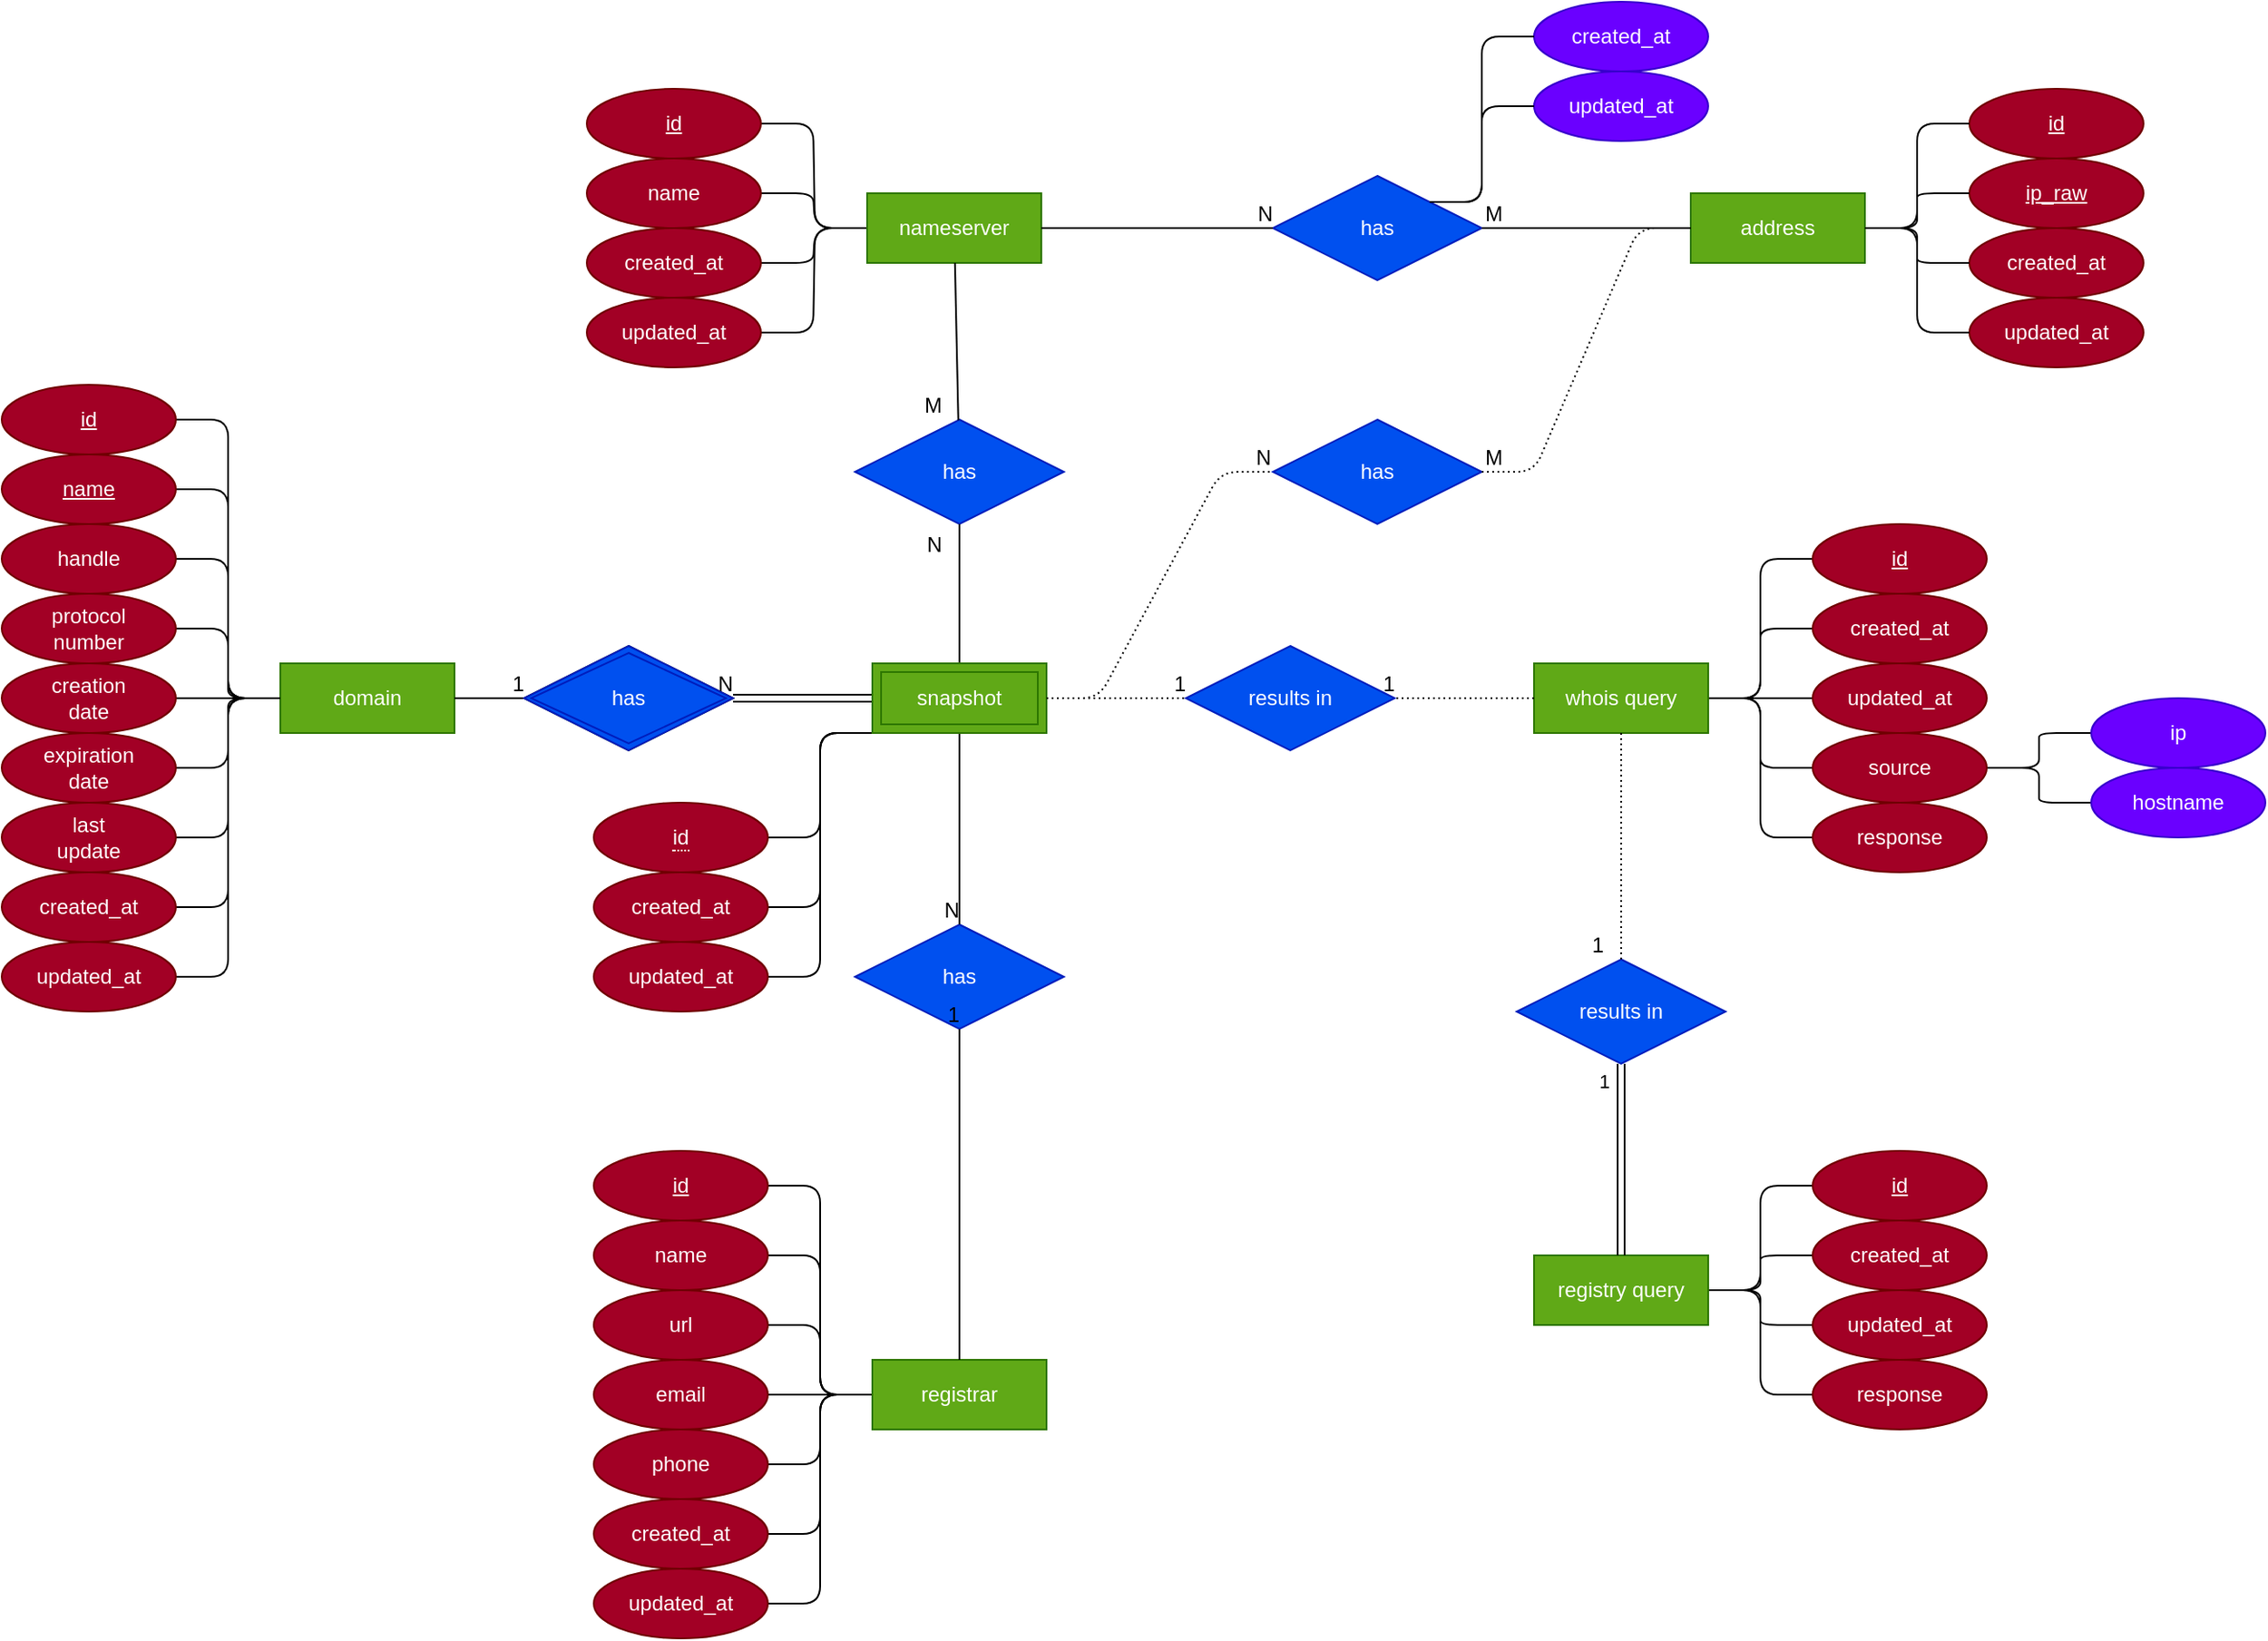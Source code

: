 <mxfile>
    <diagram id="ZSAKdDLU09m8nj1zlMC5" name="Page-1">
        <mxGraphModel dx="3057" dy="1877" grid="1" gridSize="10" guides="1" tooltips="1" connect="1" arrows="1" fold="1" page="1" pageScale="1" pageWidth="827" pageHeight="1169" math="0" shadow="0">
            <root>
                <mxCell id="0"/>
                <mxCell id="1" parent="0"/>
                <mxCell id="2" value="domain" style="whiteSpace=wrap;html=1;align=center;fillColor=#60a917;fontColor=#ffffff;strokeColor=#2D7600;" parent="1" vertex="1">
                    <mxGeometry x="320" y="520" width="100" height="40" as="geometry"/>
                </mxCell>
                <mxCell id="68" style="edgeStyle=entityRelationEdgeStyle;rounded=1;orthogonalLoop=1;jettySize=auto;html=1;endArrow=none;endFill=0;" parent="1" source="3" target="67" edge="1">
                    <mxGeometry relative="1" as="geometry"/>
                </mxCell>
                <mxCell id="71" style="edgeStyle=entityRelationEdgeStyle;rounded=1;orthogonalLoop=1;jettySize=auto;html=1;endArrow=none;endFill=0;" parent="1" source="3" target="69" edge="1">
                    <mxGeometry relative="1" as="geometry"/>
                </mxCell>
                <mxCell id="74" style="edgeStyle=entityRelationEdgeStyle;rounded=1;orthogonalLoop=1;jettySize=auto;html=1;endArrow=none;endFill=0;" parent="1" source="3" target="70" edge="1">
                    <mxGeometry relative="1" as="geometry"/>
                </mxCell>
                <mxCell id="77" style="edgeStyle=entityRelationEdgeStyle;rounded=1;orthogonalLoop=1;jettySize=auto;html=1;endArrow=none;endFill=0;" parent="1" source="3" target="75" edge="1">
                    <mxGeometry relative="1" as="geometry"/>
                </mxCell>
                <mxCell id="78" style="edgeStyle=entityRelationEdgeStyle;rounded=1;orthogonalLoop=1;jettySize=auto;html=1;endArrow=none;endFill=0;" parent="1" source="3" target="76" edge="1">
                    <mxGeometry relative="1" as="geometry"/>
                </mxCell>
                <mxCell id="81" style="edgeStyle=entityRelationEdgeStyle;rounded=1;orthogonalLoop=1;jettySize=auto;html=1;endArrow=none;endFill=0;" parent="1" source="3" target="79" edge="1">
                    <mxGeometry relative="1" as="geometry"/>
                </mxCell>
                <mxCell id="82" style="edgeStyle=entityRelationEdgeStyle;rounded=1;orthogonalLoop=1;jettySize=auto;html=1;endArrow=none;endFill=0;" parent="1" source="3" target="80" edge="1">
                    <mxGeometry relative="1" as="geometry"/>
                </mxCell>
                <mxCell id="3" value="registrar" style="whiteSpace=wrap;html=1;align=center;fillColor=#60a917;fontColor=#ffffff;strokeColor=#2D7600;" parent="1" vertex="1">
                    <mxGeometry x="660" y="920" width="100" height="40" as="geometry"/>
                </mxCell>
                <mxCell id="87" style="edgeStyle=entityRelationEdgeStyle;rounded=1;orthogonalLoop=1;jettySize=auto;html=1;endArrow=none;endFill=0;" parent="1" source="4" target="84" edge="1">
                    <mxGeometry relative="1" as="geometry"/>
                </mxCell>
                <mxCell id="88" style="edgeStyle=entityRelationEdgeStyle;rounded=1;orthogonalLoop=1;jettySize=auto;html=1;endArrow=none;endFill=0;" parent="1" source="4" target="83" edge="1">
                    <mxGeometry relative="1" as="geometry"/>
                </mxCell>
                <mxCell id="89" style="edgeStyle=entityRelationEdgeStyle;rounded=1;orthogonalLoop=1;jettySize=auto;html=1;endArrow=none;endFill=0;" parent="1" source="4" target="85" edge="1">
                    <mxGeometry relative="1" as="geometry"/>
                </mxCell>
                <mxCell id="163" value="" style="edgeStyle=entityRelationEdgeStyle;html=1;endArrow=none;endFill=0;" parent="1" source="4" target="86" edge="1">
                    <mxGeometry relative="1" as="geometry"/>
                </mxCell>
                <mxCell id="4" value="nameserver" style="whiteSpace=wrap;html=1;align=center;fillColor=#60a917;fontColor=#ffffff;strokeColor=#2D7600;" parent="1" vertex="1">
                    <mxGeometry x="657" y="250" width="100" height="40" as="geometry"/>
                </mxCell>
                <mxCell id="221" style="edgeStyle=entityRelationEdgeStyle;html=1;entryX=0;entryY=0.5;entryDx=0;entryDy=0;endArrow=none;endFill=0;" edge="1" parent="1" source="5" target="2">
                    <mxGeometry relative="1" as="geometry"/>
                </mxCell>
                <mxCell id="5" value="id" style="ellipse;whiteSpace=wrap;html=1;align=center;fontStyle=4;fillColor=#a20025;strokeColor=#6F0000;fontColor=#ffffff;" parent="1" vertex="1">
                    <mxGeometry x="160" y="360" width="100" height="40" as="geometry"/>
                </mxCell>
                <mxCell id="222" style="edgeStyle=entityRelationEdgeStyle;html=1;exitX=1;exitY=0.5;exitDx=0;exitDy=0;entryX=0;entryY=0.5;entryDx=0;entryDy=0;endArrow=none;endFill=0;" edge="1" parent="1" source="8" target="2">
                    <mxGeometry relative="1" as="geometry"/>
                </mxCell>
                <mxCell id="8" value="name" style="ellipse;whiteSpace=wrap;html=1;align=center;fontStyle=4;fillColor=#a20025;strokeColor=#6F0000;fontColor=#ffffff;" parent="1" vertex="1">
                    <mxGeometry x="160" y="400" width="100" height="40" as="geometry"/>
                </mxCell>
                <mxCell id="223" style="edgeStyle=entityRelationEdgeStyle;html=1;exitX=1;exitY=0.5;exitDx=0;exitDy=0;entryX=0;entryY=0.5;entryDx=0;entryDy=0;endArrow=none;endFill=0;" edge="1" parent="1" source="10" target="2">
                    <mxGeometry relative="1" as="geometry"/>
                </mxCell>
                <mxCell id="10" value="handle" style="ellipse;whiteSpace=wrap;html=1;align=center;fillColor=#a20025;strokeColor=#6F0000;fontColor=#ffffff;" parent="1" vertex="1">
                    <mxGeometry x="160" y="440" width="100" height="40" as="geometry"/>
                </mxCell>
                <mxCell id="224" style="edgeStyle=entityRelationEdgeStyle;html=1;exitX=1;exitY=0.5;exitDx=0;exitDy=0;entryX=0;entryY=0.5;entryDx=0;entryDy=0;endArrow=none;endFill=0;" edge="1" parent="1" source="12" target="2">
                    <mxGeometry relative="1" as="geometry"/>
                </mxCell>
                <mxCell id="12" value="protocol&lt;br&gt;number" style="ellipse;whiteSpace=wrap;html=1;align=center;fillColor=#a20025;strokeColor=#6F0000;fontColor=#ffffff;" parent="1" vertex="1">
                    <mxGeometry x="160" y="480" width="100" height="40" as="geometry"/>
                </mxCell>
                <mxCell id="225" style="edgeStyle=entityRelationEdgeStyle;html=1;exitX=1;exitY=0.5;exitDx=0;exitDy=0;endArrow=none;endFill=0;entryX=0;entryY=0.5;entryDx=0;entryDy=0;" edge="1" parent="1" source="14" target="2">
                    <mxGeometry relative="1" as="geometry">
                        <mxPoint x="350" y="440" as="targetPoint"/>
                    </mxGeometry>
                </mxCell>
                <mxCell id="14" value="creation&lt;br&gt;date" style="ellipse;whiteSpace=wrap;html=1;align=center;fillColor=#a20025;strokeColor=#6F0000;fontColor=#ffffff;" parent="1" vertex="1">
                    <mxGeometry x="160" y="520" width="100" height="40" as="geometry"/>
                </mxCell>
                <mxCell id="226" style="edgeStyle=entityRelationEdgeStyle;html=1;exitX=1;exitY=0.5;exitDx=0;exitDy=0;entryX=0;entryY=0.5;entryDx=0;entryDy=0;endArrow=none;endFill=0;" edge="1" parent="1" source="15" target="2">
                    <mxGeometry relative="1" as="geometry"/>
                </mxCell>
                <mxCell id="15" value="expiration&lt;br&gt;date" style="ellipse;whiteSpace=wrap;html=1;align=center;fillColor=#a20025;strokeColor=#6F0000;fontColor=#ffffff;" parent="1" vertex="1">
                    <mxGeometry x="160" y="560" width="100" height="40" as="geometry"/>
                </mxCell>
                <mxCell id="227" style="edgeStyle=entityRelationEdgeStyle;html=1;exitX=1;exitY=0.5;exitDx=0;exitDy=0;entryX=0;entryY=0.5;entryDx=0;entryDy=0;endArrow=none;endFill=0;" edge="1" parent="1" source="40" target="2">
                    <mxGeometry relative="1" as="geometry"/>
                </mxCell>
                <mxCell id="40" value="last&lt;br&gt;update" style="ellipse;whiteSpace=wrap;html=1;align=center;fillColor=#a20025;strokeColor=#6F0000;fontColor=#ffffff;" parent="1" vertex="1">
                    <mxGeometry x="160" y="600" width="100" height="40" as="geometry"/>
                </mxCell>
                <mxCell id="228" style="edgeStyle=entityRelationEdgeStyle;html=1;exitX=1;exitY=0.5;exitDx=0;exitDy=0;entryX=0;entryY=0.5;entryDx=0;entryDy=0;endArrow=none;endFill=0;" edge="1" parent="1" source="42" target="2">
                    <mxGeometry relative="1" as="geometry"/>
                </mxCell>
                <mxCell id="42" value="created_at" style="ellipse;whiteSpace=wrap;html=1;align=center;fillColor=#a20025;strokeColor=#6F0000;fontColor=#ffffff;" parent="1" vertex="1">
                    <mxGeometry x="160" y="640" width="100" height="40" as="geometry"/>
                </mxCell>
                <mxCell id="229" style="edgeStyle=entityRelationEdgeStyle;html=1;exitX=1;exitY=0.5;exitDx=0;exitDy=0;entryX=0;entryY=0.5;entryDx=0;entryDy=0;endArrow=none;endFill=0;" edge="1" parent="1" source="43" target="2">
                    <mxGeometry relative="1" as="geometry"/>
                </mxCell>
                <mxCell id="43" value="updated_at" style="ellipse;whiteSpace=wrap;html=1;align=center;fillColor=#a20025;strokeColor=#6F0000;fontColor=#ffffff;" parent="1" vertex="1">
                    <mxGeometry x="160" y="680" width="100" height="40" as="geometry"/>
                </mxCell>
                <mxCell id="61" value="has" style="shape=rhombus;perimeter=rhombusPerimeter;whiteSpace=wrap;html=1;align=center;fillColor=#0050ef;fontColor=#ffffff;strokeColor=#001DBC;" parent="1" vertex="1">
                    <mxGeometry x="650" y="670" width="120" height="60" as="geometry"/>
                </mxCell>
                <mxCell id="67" value="id" style="ellipse;whiteSpace=wrap;html=1;align=center;fontStyle=4;fillColor=#a20025;strokeColor=#6F0000;fontColor=#ffffff;" parent="1" vertex="1">
                    <mxGeometry x="500" y="800" width="100" height="40" as="geometry"/>
                </mxCell>
                <mxCell id="69" value="name" style="ellipse;whiteSpace=wrap;html=1;align=center;fillColor=#a20025;strokeColor=#6F0000;fontColor=#ffffff;" parent="1" vertex="1">
                    <mxGeometry x="500" y="840" width="100" height="40" as="geometry"/>
                </mxCell>
                <mxCell id="70" value="url" style="ellipse;whiteSpace=wrap;html=1;align=center;fillColor=#a20025;strokeColor=#6F0000;fontColor=#ffffff;" parent="1" vertex="1">
                    <mxGeometry x="500" y="880" width="100" height="40" as="geometry"/>
                </mxCell>
                <mxCell id="75" value="email" style="ellipse;whiteSpace=wrap;html=1;align=center;fillColor=#a20025;strokeColor=#6F0000;fontColor=#ffffff;" parent="1" vertex="1">
                    <mxGeometry x="500" y="920" width="100" height="40" as="geometry"/>
                </mxCell>
                <mxCell id="76" value="phone" style="ellipse;whiteSpace=wrap;html=1;align=center;fillColor=#a20025;strokeColor=#6F0000;fontColor=#ffffff;" parent="1" vertex="1">
                    <mxGeometry x="500" y="960" width="100" height="40" as="geometry"/>
                </mxCell>
                <mxCell id="79" value="created_at" style="ellipse;whiteSpace=wrap;html=1;align=center;fillColor=#a20025;strokeColor=#6F0000;fontColor=#ffffff;" parent="1" vertex="1">
                    <mxGeometry x="500" y="1000" width="100" height="40" as="geometry"/>
                </mxCell>
                <mxCell id="80" value="updated_at" style="ellipse;whiteSpace=wrap;html=1;align=center;fillColor=#a20025;strokeColor=#6F0000;fontColor=#ffffff;" parent="1" vertex="1">
                    <mxGeometry x="500" y="1040" width="100" height="40" as="geometry"/>
                </mxCell>
                <mxCell id="83" value="name" style="ellipse;whiteSpace=wrap;html=1;align=center;fillColor=#a20025;strokeColor=#6F0000;fontColor=#ffffff;" parent="1" vertex="1">
                    <mxGeometry x="496" y="230" width="100" height="40" as="geometry"/>
                </mxCell>
                <mxCell id="84" value="id" style="ellipse;whiteSpace=wrap;html=1;align=center;fontStyle=4;fillColor=#a20025;strokeColor=#6F0000;fontColor=#ffffff;" parent="1" vertex="1">
                    <mxGeometry x="496" y="190" width="100" height="40" as="geometry"/>
                </mxCell>
                <mxCell id="85" value="created_at" style="ellipse;whiteSpace=wrap;html=1;align=center;fillColor=#a20025;strokeColor=#6F0000;fontColor=#ffffff;" parent="1" vertex="1">
                    <mxGeometry x="496" y="270" width="100" height="40" as="geometry"/>
                </mxCell>
                <mxCell id="86" value="updated_at" style="ellipse;whiteSpace=wrap;html=1;align=center;fillColor=#a20025;strokeColor=#6F0000;fontColor=#ffffff;" parent="1" vertex="1">
                    <mxGeometry x="496" y="310" width="100" height="40" as="geometry"/>
                </mxCell>
                <mxCell id="91" value="has" style="shape=rhombus;perimeter=rhombusPerimeter;whiteSpace=wrap;html=1;align=center;fillColor=#0050ef;fontColor=#ffffff;strokeColor=#001DBC;" parent="1" vertex="1">
                    <mxGeometry x="650" y="380" width="120" height="60" as="geometry"/>
                </mxCell>
                <mxCell id="100" value="" style="shape=link;html=1;rounded=0;" parent="1" edge="1">
                    <mxGeometry relative="1" as="geometry">
                        <mxPoint x="660" y="540" as="sourcePoint"/>
                        <mxPoint x="580" y="540" as="targetPoint"/>
                    </mxGeometry>
                </mxCell>
                <mxCell id="101" value="N" style="resizable=0;html=1;align=right;verticalAlign=bottom;" parent="100" connectable="0" vertex="1">
                    <mxGeometry x="1" relative="1" as="geometry"/>
                </mxCell>
                <mxCell id="102" value="" style="endArrow=none;html=1;rounded=0;" parent="1" source="2" edge="1">
                    <mxGeometry relative="1" as="geometry">
                        <mxPoint x="380" y="600" as="sourcePoint"/>
                        <mxPoint x="460" y="540" as="targetPoint"/>
                    </mxGeometry>
                </mxCell>
                <mxCell id="103" value="1" style="resizable=0;html=1;align=right;verticalAlign=bottom;" parent="102" connectable="0" vertex="1">
                    <mxGeometry x="1" relative="1" as="geometry"/>
                </mxCell>
                <mxCell id="104" value="" style="endArrow=none;html=1;rounded=0;" parent="1" target="61" edge="1">
                    <mxGeometry relative="1" as="geometry">
                        <mxPoint x="710" y="560" as="sourcePoint"/>
                        <mxPoint x="760" y="600" as="targetPoint"/>
                    </mxGeometry>
                </mxCell>
                <mxCell id="105" value="N" style="resizable=0;html=1;align=right;verticalAlign=bottom;" parent="104" connectable="0" vertex="1">
                    <mxGeometry x="1" relative="1" as="geometry"/>
                </mxCell>
                <mxCell id="106" value="" style="endArrow=none;html=1;rounded=0;" parent="1" source="3" target="61" edge="1">
                    <mxGeometry relative="1" as="geometry">
                        <mxPoint x="580" y="750" as="sourcePoint"/>
                        <mxPoint x="740" y="750" as="targetPoint"/>
                    </mxGeometry>
                </mxCell>
                <mxCell id="107" value="1" style="resizable=0;html=1;align=right;verticalAlign=bottom;" parent="106" connectable="0" vertex="1">
                    <mxGeometry x="1" relative="1" as="geometry"/>
                </mxCell>
                <mxCell id="108" value="" style="endArrow=none;html=1;rounded=0;" parent="1" target="91" edge="1">
                    <mxGeometry relative="1" as="geometry">
                        <mxPoint x="710" y="520" as="sourcePoint"/>
                        <mxPoint x="720" y="450" as="targetPoint"/>
                    </mxGeometry>
                </mxCell>
                <mxCell id="109" value="N" style="resizable=0;html=1;align=right;verticalAlign=bottom;" parent="108" connectable="0" vertex="1">
                    <mxGeometry x="1" relative="1" as="geometry">
                        <mxPoint x="-10" y="20" as="offset"/>
                    </mxGeometry>
                </mxCell>
                <mxCell id="110" value="" style="endArrow=none;html=1;rounded=0;" parent="1" source="4" target="91" edge="1">
                    <mxGeometry relative="1" as="geometry">
                        <mxPoint x="570" y="330" as="sourcePoint"/>
                        <mxPoint x="730" y="330" as="targetPoint"/>
                    </mxGeometry>
                </mxCell>
                <mxCell id="111" value="M" style="resizable=0;html=1;align=right;verticalAlign=bottom;" parent="110" connectable="0" vertex="1">
                    <mxGeometry x="1" relative="1" as="geometry">
                        <mxPoint x="-9" as="offset"/>
                    </mxGeometry>
                </mxCell>
                <mxCell id="120" style="edgeStyle=entityRelationEdgeStyle;rounded=1;orthogonalLoop=1;jettySize=auto;html=1;endArrow=none;endFill=0;" parent="1" source="114" target="117" edge="1">
                    <mxGeometry relative="1" as="geometry"/>
                </mxCell>
                <mxCell id="126" style="edgeStyle=entityRelationEdgeStyle;rounded=1;orthogonalLoop=1;jettySize=auto;html=1;endArrow=none;endFill=0;" parent="1" source="114" target="124" edge="1">
                    <mxGeometry relative="1" as="geometry"/>
                </mxCell>
                <mxCell id="127" style="edgeStyle=entityRelationEdgeStyle;rounded=1;orthogonalLoop=1;jettySize=auto;html=1;endArrow=none;endFill=0;" parent="1" source="114" target="125" edge="1">
                    <mxGeometry relative="1" as="geometry"/>
                </mxCell>
                <mxCell id="155" style="edgeStyle=entityRelationEdgeStyle;rounded=1;orthogonalLoop=1;jettySize=auto;html=1;endArrow=none;endFill=0;" parent="1" source="114" target="154" edge="1">
                    <mxGeometry relative="1" as="geometry"/>
                </mxCell>
                <mxCell id="114" value="registry query" style="whiteSpace=wrap;html=1;align=center;fillColor=#60a917;fontColor=#ffffff;strokeColor=#2D7600;" parent="1" vertex="1">
                    <mxGeometry x="1040" y="860" width="100" height="40" as="geometry"/>
                </mxCell>
                <mxCell id="119" style="rounded=1;orthogonalLoop=1;jettySize=auto;html=1;endArrow=none;endFill=0;edgeStyle=entityRelationEdgeStyle;" parent="1" source="115" target="118" edge="1">
                    <mxGeometry relative="1" as="geometry"/>
                </mxCell>
                <mxCell id="122" style="edgeStyle=entityRelationEdgeStyle;rounded=1;orthogonalLoop=1;jettySize=auto;html=1;endArrow=none;endFill=0;" parent="1" source="115" target="116" edge="1">
                    <mxGeometry relative="1" as="geometry"/>
                </mxCell>
                <mxCell id="123" style="edgeStyle=entityRelationEdgeStyle;rounded=1;orthogonalLoop=1;jettySize=auto;html=1;endArrow=none;endFill=0;" parent="1" source="115" target="121" edge="1">
                    <mxGeometry relative="1" as="geometry"/>
                </mxCell>
                <mxCell id="137" style="edgeStyle=entityRelationEdgeStyle;rounded=1;orthogonalLoop=1;jettySize=auto;html=1;endArrow=none;endFill=0;" parent="1" source="115" target="136" edge="1">
                    <mxGeometry relative="1" as="geometry"/>
                </mxCell>
                <mxCell id="139" style="edgeStyle=entityRelationEdgeStyle;rounded=1;orthogonalLoop=1;jettySize=auto;html=1;endArrow=none;endFill=0;" parent="1" source="115" target="138" edge="1">
                    <mxGeometry relative="1" as="geometry"/>
                </mxCell>
                <mxCell id="115" value="whois query" style="whiteSpace=wrap;html=1;align=center;fillColor=#60a917;fontColor=#ffffff;strokeColor=#2D7600;" parent="1" vertex="1">
                    <mxGeometry x="1040" y="520" width="100" height="40" as="geometry"/>
                </mxCell>
                <mxCell id="116" value="created_at" style="ellipse;whiteSpace=wrap;html=1;align=center;fillColor=#a20025;fontColor=#ffffff;strokeColor=#6F0000;" parent="1" vertex="1">
                    <mxGeometry x="1200" y="480" width="100" height="40" as="geometry"/>
                </mxCell>
                <mxCell id="117" value="id" style="ellipse;whiteSpace=wrap;html=1;align=center;fontStyle=4;fillColor=#a20025;strokeColor=#6F0000;fontColor=#ffffff;" parent="1" vertex="1">
                    <mxGeometry x="1200" y="800" width="100" height="40" as="geometry"/>
                </mxCell>
                <mxCell id="118" value="id" style="ellipse;whiteSpace=wrap;html=1;align=center;fontStyle=4;fillColor=#a20025;strokeColor=#6F0000;fontColor=#ffffff;" parent="1" vertex="1">
                    <mxGeometry x="1200" y="440" width="100" height="40" as="geometry"/>
                </mxCell>
                <mxCell id="121" value="updated_at" style="ellipse;whiteSpace=wrap;html=1;align=center;fillColor=#a20025;strokeColor=#6F0000;fontColor=#ffffff;" parent="1" vertex="1">
                    <mxGeometry x="1200" y="520" width="100" height="40" as="geometry"/>
                </mxCell>
                <mxCell id="124" value="created_at" style="ellipse;whiteSpace=wrap;html=1;align=center;fillColor=#a20025;strokeColor=#6F0000;fontColor=#ffffff;" parent="1" vertex="1">
                    <mxGeometry x="1200" y="840" width="100" height="40" as="geometry"/>
                </mxCell>
                <mxCell id="125" value="updated_at" style="ellipse;whiteSpace=wrap;html=1;align=center;fillColor=#a20025;strokeColor=#6F0000;fontColor=#ffffff;" parent="1" vertex="1">
                    <mxGeometry x="1200" y="880" width="100" height="40" as="geometry"/>
                </mxCell>
                <mxCell id="129" value="results in" style="shape=rhombus;perimeter=rhombusPerimeter;whiteSpace=wrap;html=1;align=center;fillColor=#0050ef;fontColor=#ffffff;strokeColor=#001DBC;" parent="1" vertex="1">
                    <mxGeometry x="840" y="510" width="120" height="60" as="geometry"/>
                </mxCell>
                <mxCell id="152" style="edgeStyle=entityRelationEdgeStyle;rounded=1;orthogonalLoop=1;jettySize=auto;html=1;endArrow=none;endFill=0;" parent="1" source="136" target="150" edge="1">
                    <mxGeometry relative="1" as="geometry"/>
                </mxCell>
                <mxCell id="153" style="edgeStyle=entityRelationEdgeStyle;rounded=1;orthogonalLoop=1;jettySize=auto;html=1;endArrow=none;endFill=0;" parent="1" source="136" target="151" edge="1">
                    <mxGeometry relative="1" as="geometry"/>
                </mxCell>
                <mxCell id="136" value="source" style="ellipse;whiteSpace=wrap;html=1;align=center;fillColor=#a20025;strokeColor=#6F0000;fontColor=#ffffff;" parent="1" vertex="1">
                    <mxGeometry x="1200" y="560" width="100" height="40" as="geometry"/>
                </mxCell>
                <mxCell id="138" value="response" style="ellipse;whiteSpace=wrap;html=1;align=center;fillColor=#a20025;strokeColor=#6F0000;fontColor=#ffffff;" parent="1" vertex="1">
                    <mxGeometry x="1200" y="600" width="100" height="40" as="geometry"/>
                </mxCell>
                <mxCell id="141" value="results in" style="shape=rhombus;perimeter=rhombusPerimeter;whiteSpace=wrap;html=1;align=center;fillColor=#0050ef;fontColor=#ffffff;strokeColor=#001DBC;" parent="1" vertex="1">
                    <mxGeometry x="1030" y="690" width="120" height="60" as="geometry"/>
                </mxCell>
                <mxCell id="142" value="" style="endArrow=none;html=1;rounded=0;dashed=1;dashPattern=1 2;" parent="1" source="115" target="141" edge="1">
                    <mxGeometry relative="1" as="geometry">
                        <mxPoint x="990" y="650" as="sourcePoint"/>
                        <mxPoint x="1150" y="650" as="targetPoint"/>
                    </mxGeometry>
                </mxCell>
                <mxCell id="143" value="1" style="resizable=0;html=1;align=right;verticalAlign=bottom;" parent="142" connectable="0" vertex="1">
                    <mxGeometry x="1" relative="1" as="geometry">
                        <mxPoint x="-10" as="offset"/>
                    </mxGeometry>
                </mxCell>
                <mxCell id="146" value="" style="endArrow=none;html=1;rounded=0;dashed=1;dashPattern=1 2;" parent="1" target="129" edge="1">
                    <mxGeometry relative="1" as="geometry">
                        <mxPoint x="760" y="540" as="sourcePoint"/>
                        <mxPoint x="980" y="640" as="targetPoint"/>
                    </mxGeometry>
                </mxCell>
                <mxCell id="147" value="1" style="resizable=0;html=1;align=right;verticalAlign=bottom;" parent="146" connectable="0" vertex="1">
                    <mxGeometry x="1" relative="1" as="geometry"/>
                </mxCell>
                <mxCell id="148" value="" style="endArrow=none;html=1;rounded=0;dashed=1;dashPattern=1 2;" parent="1" source="115" target="129" edge="1">
                    <mxGeometry relative="1" as="geometry">
                        <mxPoint x="960" y="630" as="sourcePoint"/>
                        <mxPoint x="1120" y="630" as="targetPoint"/>
                    </mxGeometry>
                </mxCell>
                <mxCell id="149" value="1" style="resizable=0;html=1;align=right;verticalAlign=bottom;" parent="148" connectable="0" vertex="1">
                    <mxGeometry x="1" relative="1" as="geometry"/>
                </mxCell>
                <mxCell id="150" value="ip" style="ellipse;whiteSpace=wrap;html=1;align=center;fillColor=#6a00ff;strokeColor=#3700CC;fontColor=#ffffff;" parent="1" vertex="1">
                    <mxGeometry x="1360" y="540" width="100" height="40" as="geometry"/>
                </mxCell>
                <mxCell id="151" value="hostname" style="ellipse;whiteSpace=wrap;html=1;align=center;fillColor=#6a00ff;strokeColor=#3700CC;fontColor=#ffffff;" parent="1" vertex="1">
                    <mxGeometry x="1360" y="580" width="100" height="40" as="geometry"/>
                </mxCell>
                <mxCell id="154" value="response" style="ellipse;whiteSpace=wrap;html=1;align=center;fillColor=#a20025;strokeColor=#6F0000;fontColor=#ffffff;" parent="1" vertex="1">
                    <mxGeometry x="1200" y="920" width="100" height="40" as="geometry"/>
                </mxCell>
                <mxCell id="156" value="" style="shape=link;html=1;" parent="1" source="141" target="114" edge="1">
                    <mxGeometry width="100" relative="1" as="geometry">
                        <mxPoint x="1140" y="690" as="sourcePoint"/>
                        <mxPoint x="1240" y="690" as="targetPoint"/>
                    </mxGeometry>
                </mxCell>
                <mxCell id="157" value="1" style="edgeLabel;html=1;align=center;verticalAlign=middle;resizable=0;points=[];" parent="156" vertex="1" connectable="0">
                    <mxGeometry x="-0.255" y="2" relative="1" as="geometry">
                        <mxPoint x="-12" y="-31" as="offset"/>
                    </mxGeometry>
                </mxCell>
                <mxCell id="173" style="edgeStyle=entityRelationEdgeStyle;html=1;endArrow=none;endFill=0;exitX=0;exitY=1;exitDx=0;exitDy=0;" parent="1" source="170" target="172" edge="1">
                    <mxGeometry relative="1" as="geometry"/>
                </mxCell>
                <mxCell id="175" style="edgeStyle=entityRelationEdgeStyle;html=1;endArrow=none;endFill=0;exitX=0;exitY=1;exitDx=0;exitDy=0;" parent="1" source="170" target="174" edge="1">
                    <mxGeometry relative="1" as="geometry"/>
                </mxCell>
                <mxCell id="177" style="edgeStyle=entityRelationEdgeStyle;html=1;endArrow=none;endFill=0;exitX=0;exitY=1;exitDx=0;exitDy=0;" parent="1" source="170" target="176" edge="1">
                    <mxGeometry relative="1" as="geometry"/>
                </mxCell>
                <mxCell id="170" value="snapshot" style="shape=ext;margin=3;double=1;whiteSpace=wrap;html=1;align=center;fillColor=#60a917;fontColor=#ffffff;strokeColor=#2D7600;" parent="1" vertex="1">
                    <mxGeometry x="660" y="520" width="100" height="40" as="geometry"/>
                </mxCell>
                <mxCell id="171" value="has" style="shape=rhombus;double=1;perimeter=rhombusPerimeter;whiteSpace=wrap;html=1;align=center;" parent="1" vertex="1">
                    <mxGeometry x="460" y="510" width="120" height="60" as="geometry"/>
                </mxCell>
                <mxCell id="172" value="created_at" style="ellipse;whiteSpace=wrap;html=1;align=center;fillColor=#a20025;strokeColor=#6F0000;fontColor=#ffffff;" parent="1" vertex="1">
                    <mxGeometry x="500" y="640" width="100" height="40" as="geometry"/>
                </mxCell>
                <mxCell id="174" value="updated_at" style="ellipse;whiteSpace=wrap;html=1;align=center;fillColor=#a20025;strokeColor=#6F0000;fontColor=#ffffff;" parent="1" vertex="1">
                    <mxGeometry x="500" y="680" width="100" height="40" as="geometry"/>
                </mxCell>
                <mxCell id="176" value="&lt;span style=&quot;border-bottom: 1px dotted&quot;&gt;id&lt;/span&gt;" style="ellipse;whiteSpace=wrap;html=1;align=center;fillColor=#a20025;strokeColor=#6F0000;fontColor=#ffffff;" parent="1" vertex="1">
                    <mxGeometry x="500" y="600" width="100" height="40" as="geometry"/>
                </mxCell>
                <mxCell id="195" value="has" style="shape=rhombus;perimeter=rhombusPerimeter;whiteSpace=wrap;html=1;align=center;fillColor=#0050ef;fontColor=#ffffff;strokeColor=#001DBC;" parent="1" vertex="1">
                    <mxGeometry x="890" y="240" width="120" height="60" as="geometry"/>
                </mxCell>
                <mxCell id="196" value="" style="endArrow=none;html=1;rounded=0;" parent="1" source="4" target="195" edge="1">
                    <mxGeometry relative="1" as="geometry">
                        <mxPoint x="760" y="300" as="sourcePoint"/>
                        <mxPoint x="920" y="300" as="targetPoint"/>
                    </mxGeometry>
                </mxCell>
                <mxCell id="197" value="N" style="resizable=0;html=1;align=right;verticalAlign=bottom;" parent="196" connectable="0" vertex="1">
                    <mxGeometry x="1" relative="1" as="geometry"/>
                </mxCell>
                <mxCell id="198" value="created_at" style="ellipse;whiteSpace=wrap;html=1;align=center;fillColor=#6a00ff;strokeColor=#3700CC;fontColor=#ffffff;" parent="1" vertex="1">
                    <mxGeometry x="1040" y="140" width="100" height="40" as="geometry"/>
                </mxCell>
                <mxCell id="199" value="updated_at" style="ellipse;whiteSpace=wrap;html=1;align=center;fillColor=#6a00ff;strokeColor=#3700CC;fontColor=#ffffff;" parent="1" vertex="1">
                    <mxGeometry x="1040" y="180" width="100" height="40" as="geometry"/>
                </mxCell>
                <mxCell id="200" value="" style="endArrow=none;html=1;rounded=1;exitX=1;exitY=0;exitDx=0;exitDy=0;edgeStyle=entityRelationEdgeStyle;elbow=vertical;" parent="1" source="195" target="198" edge="1">
                    <mxGeometry relative="1" as="geometry">
                        <mxPoint x="880" y="460" as="sourcePoint"/>
                        <mxPoint x="1040" y="460" as="targetPoint"/>
                    </mxGeometry>
                </mxCell>
                <mxCell id="201" value="" style="endArrow=none;html=1;rounded=1;exitX=1;exitY=0;exitDx=0;exitDy=0;edgeStyle=entityRelationEdgeStyle;" parent="1" source="195" target="199" edge="1">
                    <mxGeometry relative="1" as="geometry">
                        <mxPoint x="880" y="460" as="sourcePoint"/>
                        <mxPoint x="1040" y="460" as="targetPoint"/>
                    </mxGeometry>
                </mxCell>
                <mxCell id="202" value="address" style="whiteSpace=wrap;html=1;align=center;fillColor=#60a917;fontColor=#ffffff;strokeColor=#2D7600;" parent="1" vertex="1">
                    <mxGeometry x="1130" y="250" width="100" height="40" as="geometry"/>
                </mxCell>
                <mxCell id="203" value="" style="endArrow=none;html=1;rounded=0;" parent="1" source="195" target="202" edge="1">
                    <mxGeometry relative="1" as="geometry">
                        <mxPoint x="1050" y="360" as="sourcePoint"/>
                        <mxPoint x="1210" y="360" as="targetPoint"/>
                    </mxGeometry>
                </mxCell>
                <mxCell id="204" value="M" style="resizable=0;html=1;align=left;verticalAlign=bottom;" parent="203" connectable="0" vertex="1">
                    <mxGeometry x="-1" relative="1" as="geometry"/>
                </mxCell>
                <mxCell id="206" value="created_at" style="ellipse;whiteSpace=wrap;html=1;align=center;fillColor=#a20025;strokeColor=#6F0000;fontColor=#ffffff;" parent="1" vertex="1">
                    <mxGeometry x="1290" y="270" width="100" height="40" as="geometry"/>
                </mxCell>
                <mxCell id="207" value="id" style="ellipse;whiteSpace=wrap;html=1;align=center;fontStyle=4;fillColor=#a20025;strokeColor=#6F0000;fontColor=#ffffff;" parent="1" vertex="1">
                    <mxGeometry x="1290" y="190" width="100" height="40" as="geometry"/>
                </mxCell>
                <mxCell id="208" value="updated_at" style="ellipse;whiteSpace=wrap;html=1;align=center;fillColor=#a20025;strokeColor=#6F0000;fontColor=#ffffff;" parent="1" vertex="1">
                    <mxGeometry x="1290" y="310" width="100" height="40" as="geometry"/>
                </mxCell>
                <mxCell id="211" value="ip_raw" style="ellipse;whiteSpace=wrap;html=1;align=center;fontStyle=4;fillColor=#a20025;strokeColor=#6F0000;fontColor=#ffffff;" parent="1" vertex="1">
                    <mxGeometry x="1290" y="230" width="100" height="40" as="geometry"/>
                </mxCell>
                <mxCell id="212" value="" style="endArrow=none;html=1;rounded=1;edgeStyle=entityRelationEdgeStyle;" parent="1" source="202" target="207" edge="1">
                    <mxGeometry relative="1" as="geometry">
                        <mxPoint x="1190" y="270" as="sourcePoint"/>
                        <mxPoint x="1040" y="460" as="targetPoint"/>
                    </mxGeometry>
                </mxCell>
                <mxCell id="214" value="" style="endArrow=none;html=1;rounded=1;edgeStyle=entityRelationEdgeStyle;" parent="1" source="202" target="211" edge="1">
                    <mxGeometry relative="1" as="geometry">
                        <mxPoint x="880" y="460" as="sourcePoint"/>
                        <mxPoint x="1040" y="460" as="targetPoint"/>
                    </mxGeometry>
                </mxCell>
                <mxCell id="215" value="" style="endArrow=none;html=1;rounded=1;edgeStyle=entityRelationEdgeStyle;" parent="1" source="202" target="206" edge="1">
                    <mxGeometry relative="1" as="geometry">
                        <mxPoint x="880" y="460" as="sourcePoint"/>
                        <mxPoint x="1040" y="460" as="targetPoint"/>
                    </mxGeometry>
                </mxCell>
                <mxCell id="216" value="" style="endArrow=none;html=1;rounded=1;edgeStyle=entityRelationEdgeStyle;" parent="1" source="202" target="208" edge="1">
                    <mxGeometry relative="1" as="geometry">
                        <mxPoint x="880" y="460" as="sourcePoint"/>
                        <mxPoint x="1040" y="460" as="targetPoint"/>
                    </mxGeometry>
                </mxCell>
                <mxCell id="261" value="has" style="shape=rhombus;double=1;perimeter=rhombusPerimeter;whiteSpace=wrap;html=1;align=center;fillColor=#0050ef;fontColor=#ffffff;strokeColor=#001DBC;" vertex="1" parent="1">
                    <mxGeometry x="460" y="510" width="120" height="60" as="geometry"/>
                </mxCell>
                <mxCell id="262" value="has" style="shape=rhombus;perimeter=rhombusPerimeter;whiteSpace=wrap;html=1;align=center;fillColor=#0050ef;fontColor=#ffffff;strokeColor=#001DBC;" vertex="1" parent="1">
                    <mxGeometry x="890" y="380" width="120" height="60" as="geometry"/>
                </mxCell>
                <mxCell id="265" value="" style="endArrow=none;html=1;rounded=1;dashed=1;dashPattern=1 2;elbow=vertical;exitX=1;exitY=0.5;exitDx=0;exitDy=0;entryX=0;entryY=0.5;entryDx=0;entryDy=0;edgeStyle=entityRelationEdgeStyle;" edge="1" parent="1" source="170" target="262">
                    <mxGeometry relative="1" as="geometry">
                        <mxPoint x="820" y="440" as="sourcePoint"/>
                        <mxPoint x="980" y="440" as="targetPoint"/>
                    </mxGeometry>
                </mxCell>
                <mxCell id="266" value="N" style="resizable=0;html=1;align=right;verticalAlign=bottom;" connectable="0" vertex="1" parent="265">
                    <mxGeometry x="1" relative="1" as="geometry"/>
                </mxCell>
                <mxCell id="267" value="" style="endArrow=none;html=1;rounded=1;dashed=1;dashPattern=1 2;elbow=vertical;exitX=1;exitY=0.5;exitDx=0;exitDy=0;entryX=0;entryY=0.5;entryDx=0;entryDy=0;edgeStyle=entityRelationEdgeStyle;" edge="1" parent="1" source="262" target="202">
                    <mxGeometry relative="1" as="geometry">
                        <mxPoint x="1060" y="390" as="sourcePoint"/>
                        <mxPoint x="1220" y="390" as="targetPoint"/>
                    </mxGeometry>
                </mxCell>
                <mxCell id="268" value="M" style="resizable=0;html=1;align=left;verticalAlign=bottom;" connectable="0" vertex="1" parent="267">
                    <mxGeometry x="-1" relative="1" as="geometry"/>
                </mxCell>
            </root>
        </mxGraphModel>
    </diagram>
</mxfile>
